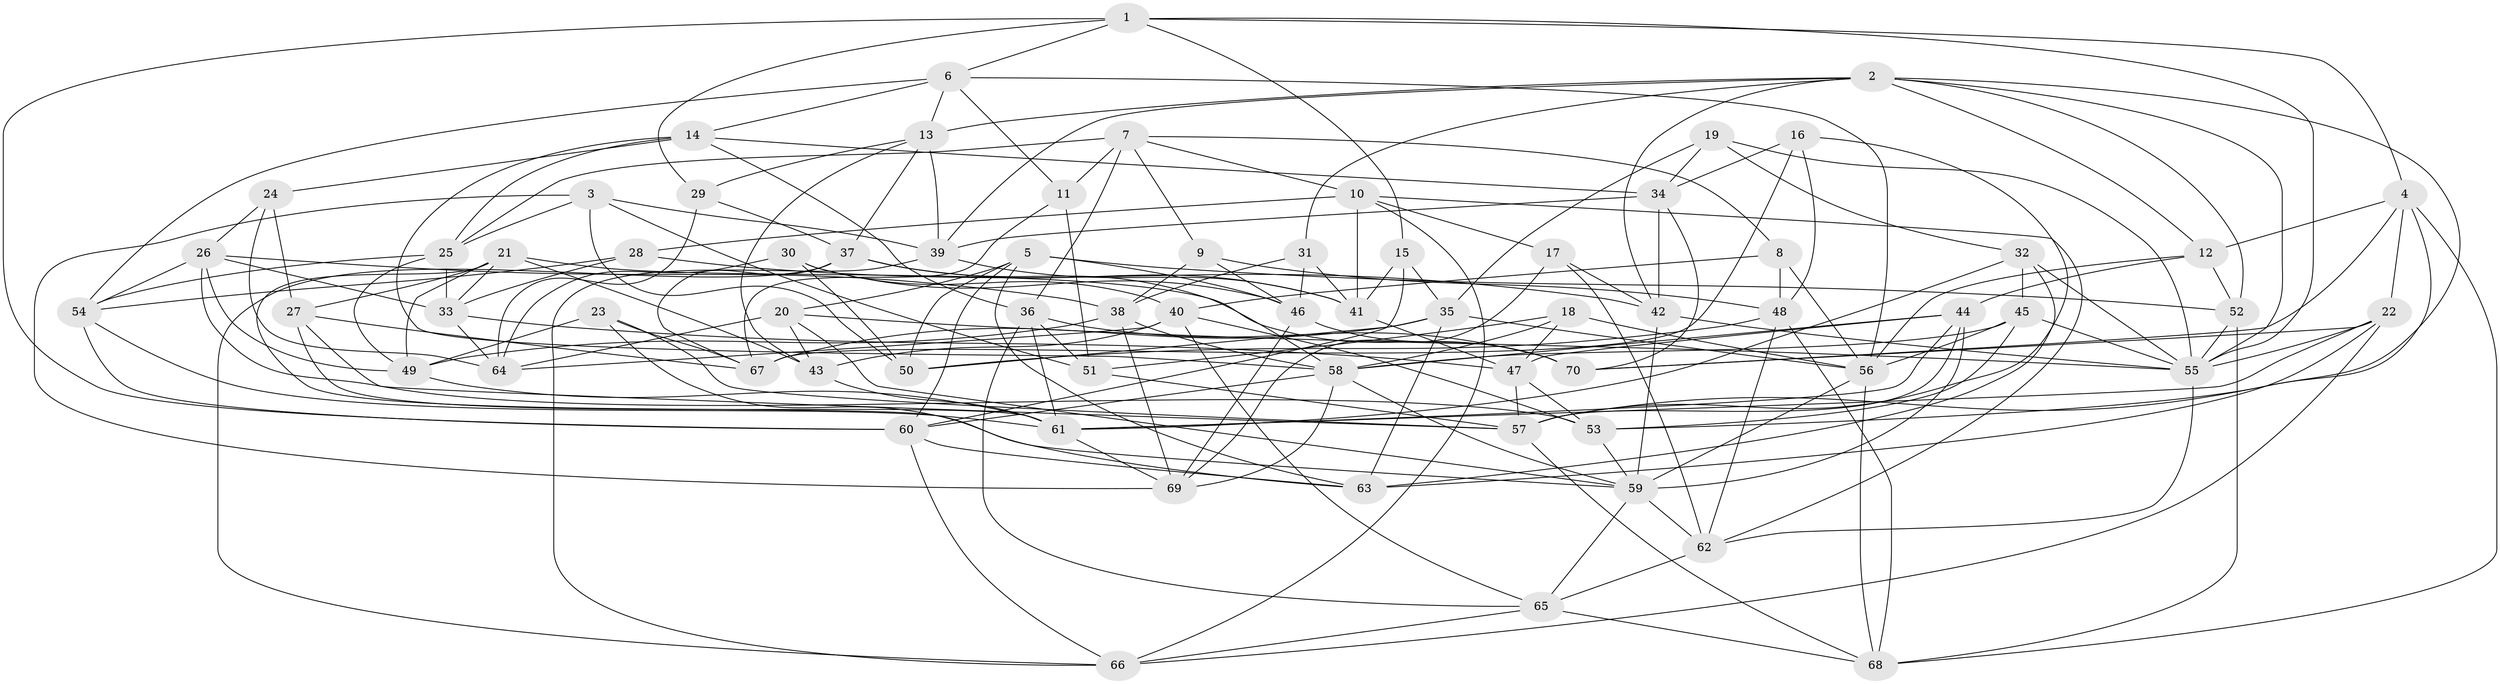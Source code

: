 // original degree distribution, {4: 1.0}
// Generated by graph-tools (version 1.1) at 2025/26/03/09/25 03:26:59]
// undirected, 70 vertices, 201 edges
graph export_dot {
graph [start="1"]
  node [color=gray90,style=filled];
  1;
  2;
  3;
  4;
  5;
  6;
  7;
  8;
  9;
  10;
  11;
  12;
  13;
  14;
  15;
  16;
  17;
  18;
  19;
  20;
  21;
  22;
  23;
  24;
  25;
  26;
  27;
  28;
  29;
  30;
  31;
  32;
  33;
  34;
  35;
  36;
  37;
  38;
  39;
  40;
  41;
  42;
  43;
  44;
  45;
  46;
  47;
  48;
  49;
  50;
  51;
  52;
  53;
  54;
  55;
  56;
  57;
  58;
  59;
  60;
  61;
  62;
  63;
  64;
  65;
  66;
  67;
  68;
  69;
  70;
  1 -- 4 [weight=1.0];
  1 -- 6 [weight=1.0];
  1 -- 15 [weight=1.0];
  1 -- 29 [weight=1.0];
  1 -- 55 [weight=1.0];
  1 -- 60 [weight=1.0];
  2 -- 12 [weight=1.0];
  2 -- 13 [weight=1.0];
  2 -- 31 [weight=1.0];
  2 -- 39 [weight=1.0];
  2 -- 42 [weight=1.0];
  2 -- 52 [weight=1.0];
  2 -- 55 [weight=1.0];
  2 -- 57 [weight=1.0];
  3 -- 25 [weight=1.0];
  3 -- 39 [weight=1.0];
  3 -- 50 [weight=2.0];
  3 -- 51 [weight=1.0];
  3 -- 69 [weight=1.0];
  4 -- 12 [weight=1.0];
  4 -- 22 [weight=1.0];
  4 -- 53 [weight=1.0];
  4 -- 68 [weight=1.0];
  4 -- 70 [weight=1.0];
  5 -- 20 [weight=1.0];
  5 -- 46 [weight=1.0];
  5 -- 50 [weight=1.0];
  5 -- 52 [weight=1.0];
  5 -- 60 [weight=1.0];
  5 -- 63 [weight=1.0];
  6 -- 11 [weight=1.0];
  6 -- 13 [weight=1.0];
  6 -- 14 [weight=1.0];
  6 -- 54 [weight=1.0];
  6 -- 56 [weight=1.0];
  7 -- 8 [weight=1.0];
  7 -- 9 [weight=1.0];
  7 -- 10 [weight=1.0];
  7 -- 11 [weight=1.0];
  7 -- 25 [weight=1.0];
  7 -- 36 [weight=1.0];
  8 -- 40 [weight=1.0];
  8 -- 48 [weight=1.0];
  8 -- 56 [weight=1.0];
  9 -- 38 [weight=1.0];
  9 -- 46 [weight=1.0];
  9 -- 48 [weight=1.0];
  10 -- 17 [weight=1.0];
  10 -- 28 [weight=1.0];
  10 -- 41 [weight=1.0];
  10 -- 62 [weight=1.0];
  10 -- 66 [weight=1.0];
  11 -- 51 [weight=1.0];
  11 -- 67 [weight=1.0];
  12 -- 44 [weight=1.0];
  12 -- 52 [weight=2.0];
  12 -- 56 [weight=1.0];
  13 -- 29 [weight=1.0];
  13 -- 37 [weight=1.0];
  13 -- 39 [weight=1.0];
  13 -- 43 [weight=1.0];
  14 -- 24 [weight=1.0];
  14 -- 25 [weight=1.0];
  14 -- 34 [weight=1.0];
  14 -- 36 [weight=1.0];
  14 -- 58 [weight=1.0];
  15 -- 35 [weight=1.0];
  15 -- 41 [weight=1.0];
  15 -- 60 [weight=1.0];
  16 -- 34 [weight=1.0];
  16 -- 48 [weight=1.0];
  16 -- 57 [weight=1.0];
  16 -- 67 [weight=1.0];
  17 -- 42 [weight=1.0];
  17 -- 62 [weight=1.0];
  17 -- 69 [weight=1.0];
  18 -- 47 [weight=1.0];
  18 -- 51 [weight=1.0];
  18 -- 56 [weight=1.0];
  18 -- 58 [weight=1.0];
  19 -- 32 [weight=1.0];
  19 -- 34 [weight=1.0];
  19 -- 35 [weight=1.0];
  19 -- 55 [weight=1.0];
  20 -- 43 [weight=1.0];
  20 -- 55 [weight=1.0];
  20 -- 59 [weight=2.0];
  20 -- 64 [weight=1.0];
  21 -- 27 [weight=1.0];
  21 -- 33 [weight=1.0];
  21 -- 43 [weight=1.0];
  21 -- 49 [weight=1.0];
  21 -- 59 [weight=1.0];
  21 -- 70 [weight=1.0];
  22 -- 55 [weight=1.0];
  22 -- 61 [weight=1.0];
  22 -- 63 [weight=1.0];
  22 -- 66 [weight=1.0];
  22 -- 70 [weight=1.0];
  23 -- 49 [weight=1.0];
  23 -- 57 [weight=1.0];
  23 -- 63 [weight=1.0];
  23 -- 67 [weight=1.0];
  24 -- 26 [weight=1.0];
  24 -- 27 [weight=1.0];
  24 -- 64 [weight=1.0];
  25 -- 33 [weight=1.0];
  25 -- 49 [weight=1.0];
  25 -- 54 [weight=1.0];
  26 -- 33 [weight=1.0];
  26 -- 38 [weight=1.0];
  26 -- 49 [weight=1.0];
  26 -- 53 [weight=1.0];
  26 -- 54 [weight=1.0];
  27 -- 57 [weight=2.0];
  27 -- 61 [weight=1.0];
  27 -- 67 [weight=1.0];
  28 -- 33 [weight=1.0];
  28 -- 42 [weight=1.0];
  28 -- 54 [weight=1.0];
  29 -- 37 [weight=1.0];
  29 -- 64 [weight=1.0];
  30 -- 40 [weight=1.0];
  30 -- 46 [weight=1.0];
  30 -- 50 [weight=1.0];
  30 -- 64 [weight=1.0];
  31 -- 38 [weight=1.0];
  31 -- 41 [weight=1.0];
  31 -- 46 [weight=1.0];
  32 -- 45 [weight=2.0];
  32 -- 55 [weight=1.0];
  32 -- 61 [weight=1.0];
  32 -- 63 [weight=1.0];
  33 -- 47 [weight=1.0];
  33 -- 64 [weight=1.0];
  34 -- 39 [weight=1.0];
  34 -- 42 [weight=1.0];
  34 -- 70 [weight=1.0];
  35 -- 50 [weight=1.0];
  35 -- 56 [weight=1.0];
  35 -- 63 [weight=1.0];
  35 -- 67 [weight=1.0];
  36 -- 51 [weight=1.0];
  36 -- 61 [weight=1.0];
  36 -- 65 [weight=1.0];
  36 -- 70 [weight=1.0];
  37 -- 41 [weight=1.0];
  37 -- 58 [weight=1.0];
  37 -- 66 [weight=1.0];
  37 -- 67 [weight=1.0];
  38 -- 49 [weight=1.0];
  38 -- 58 [weight=1.0];
  38 -- 69 [weight=1.0];
  39 -- 41 [weight=1.0];
  39 -- 66 [weight=1.0];
  40 -- 43 [weight=1.0];
  40 -- 53 [weight=1.0];
  40 -- 64 [weight=1.0];
  40 -- 65 [weight=1.0];
  41 -- 47 [weight=1.0];
  42 -- 55 [weight=1.0];
  42 -- 59 [weight=1.0];
  43 -- 61 [weight=2.0];
  44 -- 47 [weight=1.0];
  44 -- 57 [weight=1.0];
  44 -- 58 [weight=1.0];
  44 -- 59 [weight=1.0];
  44 -- 61 [weight=1.0];
  45 -- 53 [weight=1.0];
  45 -- 55 [weight=1.0];
  45 -- 56 [weight=1.0];
  45 -- 58 [weight=1.0];
  46 -- 69 [weight=1.0];
  46 -- 70 [weight=1.0];
  47 -- 53 [weight=1.0];
  47 -- 57 [weight=1.0];
  48 -- 50 [weight=1.0];
  48 -- 62 [weight=1.0];
  48 -- 68 [weight=1.0];
  49 -- 61 [weight=1.0];
  51 -- 57 [weight=2.0];
  52 -- 55 [weight=1.0];
  52 -- 68 [weight=1.0];
  53 -- 59 [weight=1.0];
  54 -- 60 [weight=1.0];
  54 -- 61 [weight=1.0];
  55 -- 62 [weight=1.0];
  56 -- 59 [weight=1.0];
  56 -- 68 [weight=1.0];
  57 -- 68 [weight=1.0];
  58 -- 59 [weight=1.0];
  58 -- 60 [weight=2.0];
  58 -- 69 [weight=1.0];
  59 -- 62 [weight=1.0];
  59 -- 65 [weight=1.0];
  60 -- 63 [weight=1.0];
  60 -- 66 [weight=1.0];
  61 -- 69 [weight=1.0];
  62 -- 65 [weight=1.0];
  65 -- 66 [weight=1.0];
  65 -- 68 [weight=1.0];
}
